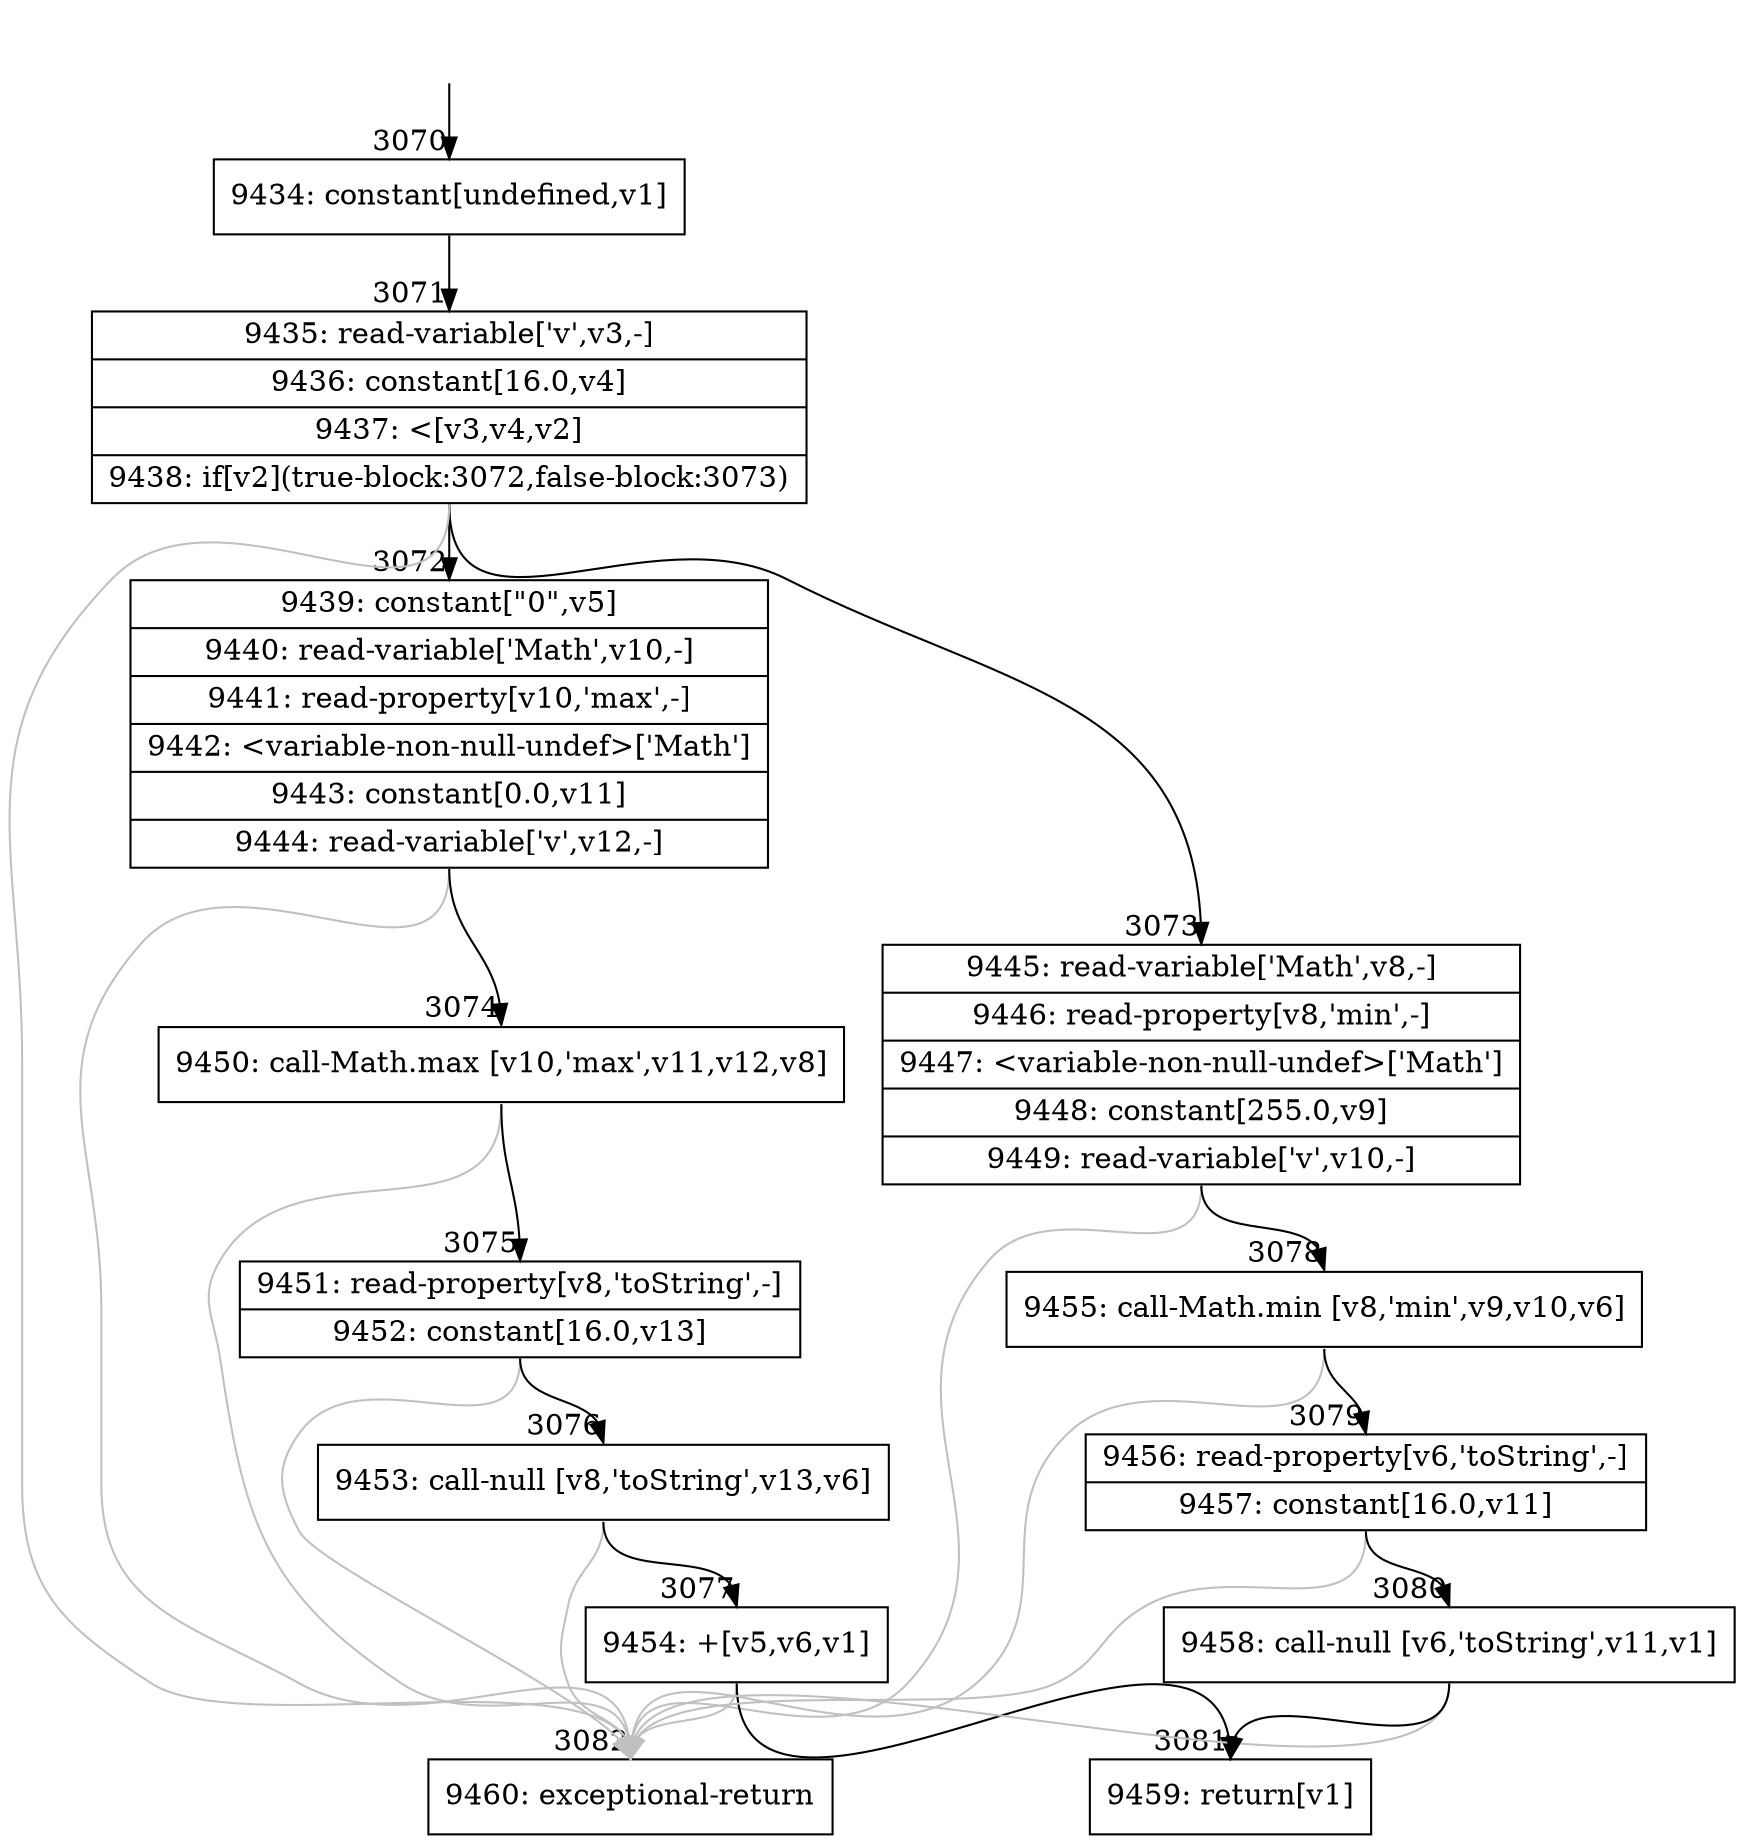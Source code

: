 digraph {
rankdir="TD"
BB_entry289[shape=none,label=""];
BB_entry289 -> BB3070 [tailport=s, headport=n, headlabel="    3070"]
BB3070 [shape=record label="{9434: constant[undefined,v1]}" ] 
BB3070 -> BB3071 [tailport=s, headport=n, headlabel="      3071"]
BB3071 [shape=record label="{9435: read-variable['v',v3,-]|9436: constant[16.0,v4]|9437: \<[v3,v4,v2]|9438: if[v2](true-block:3072,false-block:3073)}" ] 
BB3071 -> BB3072 [tailport=s, headport=n, headlabel="      3072"]
BB3071 -> BB3073 [tailport=s, headport=n, headlabel="      3073"]
BB3071 -> BB3082 [tailport=s, headport=n, color=gray, headlabel="      3082"]
BB3072 [shape=record label="{9439: constant[\"0\",v5]|9440: read-variable['Math',v10,-]|9441: read-property[v10,'max',-]|9442: \<variable-non-null-undef\>['Math']|9443: constant[0.0,v11]|9444: read-variable['v',v12,-]}" ] 
BB3072 -> BB3074 [tailport=s, headport=n, headlabel="      3074"]
BB3072 -> BB3082 [tailport=s, headport=n, color=gray]
BB3073 [shape=record label="{9445: read-variable['Math',v8,-]|9446: read-property[v8,'min',-]|9447: \<variable-non-null-undef\>['Math']|9448: constant[255.0,v9]|9449: read-variable['v',v10,-]}" ] 
BB3073 -> BB3078 [tailport=s, headport=n, headlabel="      3078"]
BB3073 -> BB3082 [tailport=s, headport=n, color=gray]
BB3074 [shape=record label="{9450: call-Math.max [v10,'max',v11,v12,v8]}" ] 
BB3074 -> BB3075 [tailport=s, headport=n, headlabel="      3075"]
BB3074 -> BB3082 [tailport=s, headport=n, color=gray]
BB3075 [shape=record label="{9451: read-property[v8,'toString',-]|9452: constant[16.0,v13]}" ] 
BB3075 -> BB3076 [tailport=s, headport=n, headlabel="      3076"]
BB3075 -> BB3082 [tailport=s, headport=n, color=gray]
BB3076 [shape=record label="{9453: call-null [v8,'toString',v13,v6]}" ] 
BB3076 -> BB3077 [tailport=s, headport=n, headlabel="      3077"]
BB3076 -> BB3082 [tailport=s, headport=n, color=gray]
BB3077 [shape=record label="{9454: +[v5,v6,v1]}" ] 
BB3077 -> BB3081 [tailport=s, headport=n, headlabel="      3081"]
BB3077 -> BB3082 [tailport=s, headport=n, color=gray]
BB3078 [shape=record label="{9455: call-Math.min [v8,'min',v9,v10,v6]}" ] 
BB3078 -> BB3079 [tailport=s, headport=n, headlabel="      3079"]
BB3078 -> BB3082 [tailport=s, headport=n, color=gray]
BB3079 [shape=record label="{9456: read-property[v6,'toString',-]|9457: constant[16.0,v11]}" ] 
BB3079 -> BB3080 [tailport=s, headport=n, headlabel="      3080"]
BB3079 -> BB3082 [tailport=s, headport=n, color=gray]
BB3080 [shape=record label="{9458: call-null [v6,'toString',v11,v1]}" ] 
BB3080 -> BB3081 [tailport=s, headport=n]
BB3080 -> BB3082 [tailport=s, headport=n, color=gray]
BB3081 [shape=record label="{9459: return[v1]}" ] 
BB3082 [shape=record label="{9460: exceptional-return}" ] 
//#$~ 1699
}
